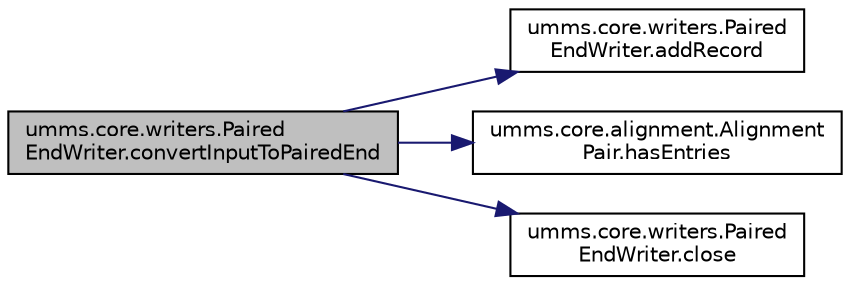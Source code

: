 digraph "umms.core.writers.PairedEndWriter.convertInputToPairedEnd"
{
  edge [fontname="Helvetica",fontsize="10",labelfontname="Helvetica",labelfontsize="10"];
  node [fontname="Helvetica",fontsize="10",shape=record];
  rankdir="LR";
  Node1 [label="umms.core.writers.Paired\lEndWriter.convertInputToPairedEnd",height=0.2,width=0.4,color="black", fillcolor="grey75", style="filled" fontcolor="black"];
  Node1 -> Node2 [color="midnightblue",fontsize="10",style="solid",fontname="Helvetica"];
  Node2 [label="umms.core.writers.Paired\lEndWriter.addRecord",height=0.2,width=0.4,color="black", fillcolor="white", style="filled",URL="$classumms_1_1core_1_1writers_1_1_paired_end_writer.html#a55e98abca6fad4207f826be2a82d8319"];
  Node1 -> Node3 [color="midnightblue",fontsize="10",style="solid",fontname="Helvetica"];
  Node3 [label="umms.core.alignment.Alignment\lPair.hasEntries",height=0.2,width=0.4,color="black", fillcolor="white", style="filled",URL="$classumms_1_1core_1_1alignment_1_1_alignment_pair.html#a2aa94dac5797f73522d15b24febbe137"];
  Node1 -> Node4 [color="midnightblue",fontsize="10",style="solid",fontname="Helvetica"];
  Node4 [label="umms.core.writers.Paired\lEndWriter.close",height=0.2,width=0.4,color="black", fillcolor="white", style="filled",URL="$classumms_1_1core_1_1writers_1_1_paired_end_writer.html#a5d5be508ea6ea765331fd61ec7ddcbdc"];
}
